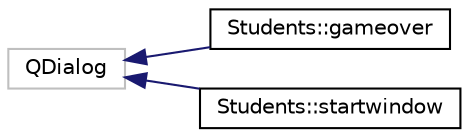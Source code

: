 digraph "Graphical Class Hierarchy"
{
 // LATEX_PDF_SIZE
  edge [fontname="Helvetica",fontsize="10",labelfontname="Helvetica",labelfontsize="10"];
  node [fontname="Helvetica",fontsize="10",shape=record];
  rankdir="LR";
  Node17 [label="QDialog",height=0.2,width=0.4,color="grey75", fillcolor="white", style="filled",tooltip=" "];
  Node17 -> Node0 [dir="back",color="midnightblue",fontsize="10",style="solid",fontname="Helvetica"];
  Node0 [label="Students::gameover",height=0.2,width=0.4,color="black", fillcolor="white", style="filled",URL="$class_students_1_1gameover.html",tooltip=" "];
  Node17 -> Node19 [dir="back",color="midnightblue",fontsize="10",style="solid",fontname="Helvetica"];
  Node19 [label="Students::startwindow",height=0.2,width=0.4,color="black", fillcolor="white", style="filled",URL="$class_students_1_1startwindow.html",tooltip=" "];
}
